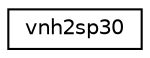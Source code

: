 digraph "Graphical Class Hierarchy"
{
  edge [fontname="Helvetica",fontsize="10",labelfontname="Helvetica",labelfontsize="10"];
  node [fontname="Helvetica",fontsize="10",shape=record];
  rankdir="LR";
  Node1 [label="vnh2sp30",height=0.2,width=0.4,color="black", fillcolor="white", style="filled",URL="$classvnh2sp30.html",tooltip="Operate a VNH2SP30 brushed DC motor driver. "];
}
